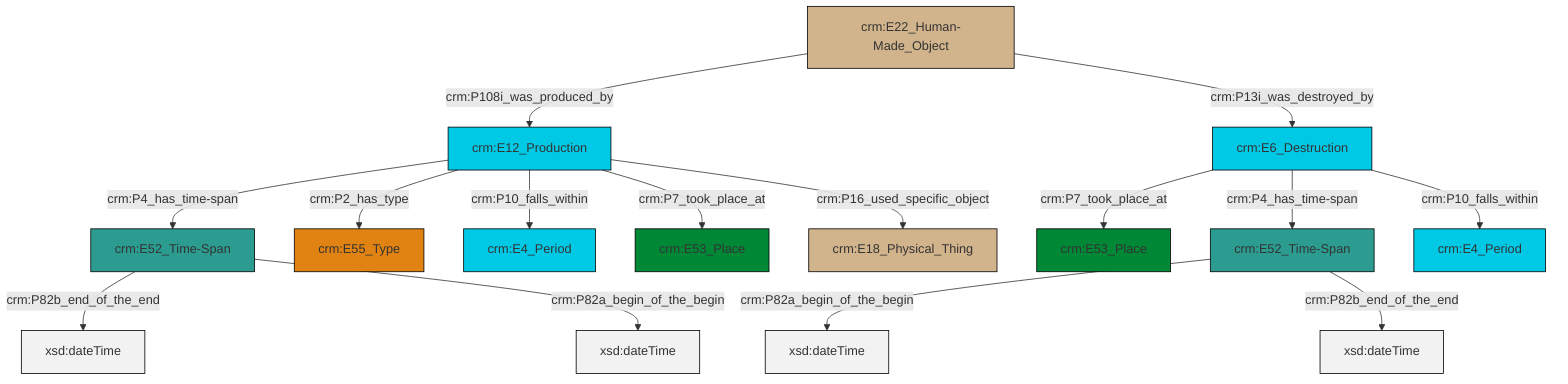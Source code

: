 graph TD
classDef Literal fill:#f2f2f2,stroke:#000000;
classDef CRM_Entity fill:#FFFFFF,stroke:#000000;
classDef Temporal_Entity fill:#00C9E6, stroke:#000000;
classDef Type fill:#E18312, stroke:#000000;
classDef Time-Span fill:#2C9C91, stroke:#000000;
classDef Appellation fill:#FFEB7F, stroke:#000000;
classDef Place fill:#008836, stroke:#000000;
classDef Persistent_Item fill:#B266B2, stroke:#000000;
classDef Conceptual_Object fill:#FFD700, stroke:#000000;
classDef Physical_Thing fill:#D2B48C, stroke:#000000;
classDef Actor fill:#f58aad, stroke:#000000;
classDef PC_Classes fill:#4ce600, stroke:#000000;
classDef Multi fill:#cccccc,stroke:#000000;

0["crm:E12_Production"]:::Temporal_Entity -->|crm:P4_has_time-span| 1["crm:E52_Time-Span"]:::Time-Span
0["crm:E12_Production"]:::Temporal_Entity -->|crm:P2_has_type| 7["crm:E55_Type"]:::Type
0["crm:E12_Production"]:::Temporal_Entity -->|crm:P10_falls_within| 8["crm:E4_Period"]:::Temporal_Entity
0["crm:E12_Production"]:::Temporal_Entity -->|crm:P7_took_place_at| 9["crm:E53_Place"]:::Place
11["crm:E6_Destruction"]:::Temporal_Entity -->|crm:P7_took_place_at| 12["crm:E53_Place"]:::Place
13["crm:E22_Human-Made_Object"]:::Physical_Thing -->|crm:P108i_was_produced_by| 0["crm:E12_Production"]:::Temporal_Entity
11["crm:E6_Destruction"]:::Temporal_Entity -->|crm:P4_has_time-span| 14["crm:E52_Time-Span"]:::Time-Span
14["crm:E52_Time-Span"]:::Time-Span -->|crm:P82a_begin_of_the_begin| 17[xsd:dateTime]:::Literal
0["crm:E12_Production"]:::Temporal_Entity -->|crm:P16_used_specific_object| 4["crm:E18_Physical_Thing"]:::Physical_Thing
1["crm:E52_Time-Span"]:::Time-Span -->|crm:P82b_end_of_the_end| 20[xsd:dateTime]:::Literal
14["crm:E52_Time-Span"]:::Time-Span -->|crm:P82b_end_of_the_end| 21[xsd:dateTime]:::Literal
11["crm:E6_Destruction"]:::Temporal_Entity -->|crm:P10_falls_within| 2["crm:E4_Period"]:::Temporal_Entity
1["crm:E52_Time-Span"]:::Time-Span -->|crm:P82a_begin_of_the_begin| 23[xsd:dateTime]:::Literal
13["crm:E22_Human-Made_Object"]:::Physical_Thing -->|crm:P13i_was_destroyed_by| 11["crm:E6_Destruction"]:::Temporal_Entity